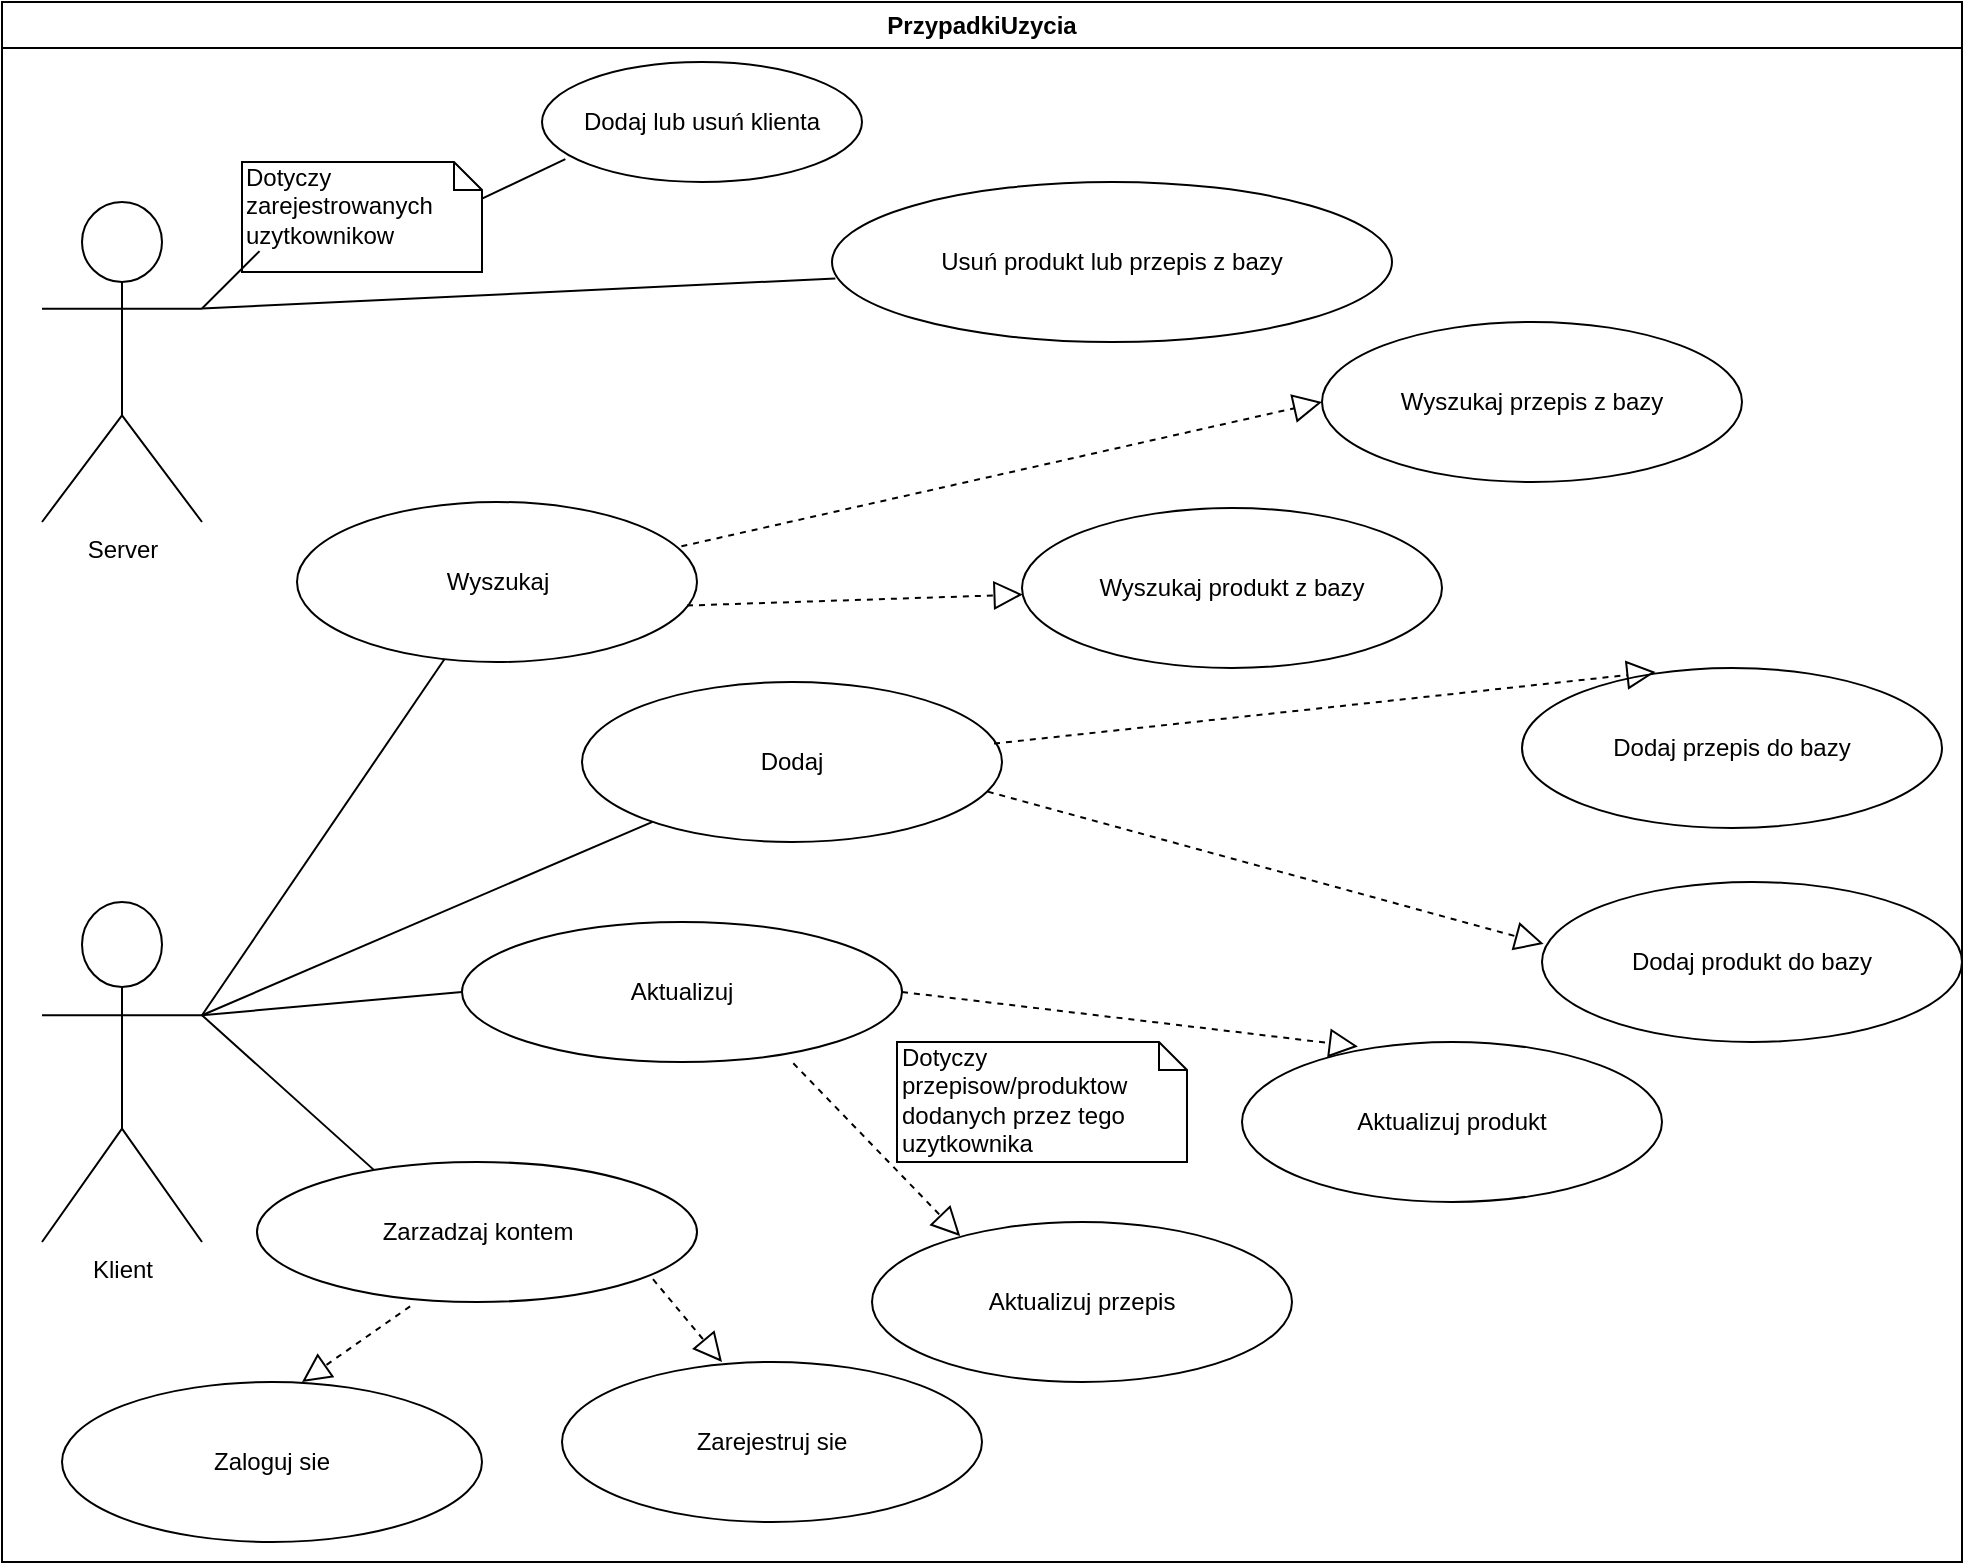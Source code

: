 <mxfile version="13.7.3" type="github">
  <diagram name="Page-1" id="e7e014a7-5840-1c2e-5031-d8a46d1fe8dd">
    <mxGraphModel dx="1038" dy="548" grid="1" gridSize="10" guides="1" tooltips="1" connect="1" arrows="1" fold="1" page="1" pageScale="1" pageWidth="1169" pageHeight="826" background="#ffffff" math="0" shadow="0">
      <root>
        <mxCell id="0" />
        <mxCell id="1" parent="0" />
        <mxCell id="2" value="PrzypadkiUzycia" style="swimlane;whiteSpace=wrap" parent="1" vertex="1">
          <mxGeometry x="30" y="30" width="980" height="780" as="geometry" />
        </mxCell>
        <mxCell id="5WoeiX4r0hxo1bg6bNLd-41" value="Server&lt;br&gt;" style="shape=umlActor;verticalLabelPosition=bottom;verticalAlign=top;html=1;outlineConnect=0;" vertex="1" parent="2">
          <mxGeometry x="20" y="100" width="80" height="160" as="geometry" />
        </mxCell>
        <mxCell id="5WoeiX4r0hxo1bg6bNLd-42" value="Klient&lt;br&gt;" style="shape=umlActor;verticalLabelPosition=bottom;verticalAlign=top;html=1;outlineConnect=0;" vertex="1" parent="2">
          <mxGeometry x="20" y="450" width="80" height="170" as="geometry" />
        </mxCell>
        <mxCell id="5WoeiX4r0hxo1bg6bNLd-44" value="Dodaj lub usuń klienta" style="ellipse;whiteSpace=wrap;html=1;" vertex="1" parent="2">
          <mxGeometry x="270" y="30" width="160" height="60" as="geometry" />
        </mxCell>
        <mxCell id="5WoeiX4r0hxo1bg6bNLd-45" value="" style="endArrow=none;html=1;entryX=0.073;entryY=0.81;entryDx=0;entryDy=0;entryPerimeter=0;exitX=1;exitY=0.333;exitDx=0;exitDy=0;exitPerimeter=0;" edge="1" parent="2" source="5WoeiX4r0hxo1bg6bNLd-46" target="5WoeiX4r0hxo1bg6bNLd-44">
          <mxGeometry width="50" height="50" relative="1" as="geometry">
            <mxPoint x="120" y="150" as="sourcePoint" />
            <mxPoint x="170" y="100" as="targetPoint" />
          </mxGeometry>
        </mxCell>
        <mxCell id="5WoeiX4r0hxo1bg6bNLd-46" value="Dotyczy zarejestrowanych uzytkownikow&lt;br&gt;" style="shape=note;whiteSpace=wrap;html=1;size=14;verticalAlign=top;align=left;spacingTop=-6;" vertex="1" parent="2">
          <mxGeometry x="120" y="80" width="120" height="55" as="geometry" />
        </mxCell>
        <mxCell id="5WoeiX4r0hxo1bg6bNLd-47" value="" style="endArrow=none;html=1;entryX=0.073;entryY=0.81;entryDx=0;entryDy=0;entryPerimeter=0;exitX=1;exitY=0.333;exitDx=0;exitDy=0;exitPerimeter=0;" edge="1" parent="2" source="5WoeiX4r0hxo1bg6bNLd-41" target="5WoeiX4r0hxo1bg6bNLd-46">
          <mxGeometry width="50" height="50" relative="1" as="geometry">
            <mxPoint x="180" y="213.333" as="sourcePoint" />
            <mxPoint x="291.68" y="148.6" as="targetPoint" />
          </mxGeometry>
        </mxCell>
        <mxCell id="5WoeiX4r0hxo1bg6bNLd-48" value="Usuń produkt lub przepis z bazy" style="ellipse;whiteSpace=wrap;html=1;" vertex="1" parent="2">
          <mxGeometry x="415" y="90" width="280" height="80" as="geometry" />
        </mxCell>
        <mxCell id="5WoeiX4r0hxo1bg6bNLd-49" value="" style="endArrow=none;html=1;exitX=1;exitY=0.333;exitDx=0;exitDy=0;exitPerimeter=0;entryX=0.006;entryY=0.603;entryDx=0;entryDy=0;entryPerimeter=0;" edge="1" parent="2" source="5WoeiX4r0hxo1bg6bNLd-41" target="5WoeiX4r0hxo1bg6bNLd-48">
          <mxGeometry width="50" height="50" relative="1" as="geometry">
            <mxPoint x="420" y="150" as="sourcePoint" />
            <mxPoint x="470" y="100" as="targetPoint" />
          </mxGeometry>
        </mxCell>
        <mxCell id="5WoeiX4r0hxo1bg6bNLd-51" value="Wyszukaj" style="ellipse;whiteSpace=wrap;html=1;align=center;newEdgeStyle={&quot;edgeStyle&quot;:&quot;entityRelationEdgeStyle&quot;,&quot;startArrow&quot;:&quot;none&quot;,&quot;endArrow&quot;:&quot;none&quot;,&quot;segment&quot;:10,&quot;curved&quot;:1};treeFolding=1;treeMoving=1;" vertex="1" parent="2">
          <mxGeometry x="147.5" y="250" width="200" height="80" as="geometry" />
        </mxCell>
        <mxCell id="5WoeiX4r0hxo1bg6bNLd-50" value="" style="endArrow=none;html=1;exitX=1;exitY=0.333;exitDx=0;exitDy=0;exitPerimeter=0;" edge="1" parent="2" source="5WoeiX4r0hxo1bg6bNLd-42" target="5WoeiX4r0hxo1bg6bNLd-51">
          <mxGeometry width="50" height="50" relative="1" as="geometry">
            <mxPoint x="420" y="550" as="sourcePoint" />
            <mxPoint x="260" y="350" as="targetPoint" />
          </mxGeometry>
        </mxCell>
        <mxCell id="5WoeiX4r0hxo1bg6bNLd-53" value="Wyszukaj przepis z bazy" style="ellipse;whiteSpace=wrap;html=1;align=center;newEdgeStyle={&quot;edgeStyle&quot;:&quot;entityRelationEdgeStyle&quot;,&quot;startArrow&quot;:&quot;none&quot;,&quot;endArrow&quot;:&quot;none&quot;,&quot;segment&quot;:10,&quot;curved&quot;:1};treeFolding=1;treeMoving=1;" vertex="1" parent="2">
          <mxGeometry x="660" y="160" width="210" height="80" as="geometry" />
        </mxCell>
        <mxCell id="5WoeiX4r0hxo1bg6bNLd-55" value="Dodaj" style="ellipse;whiteSpace=wrap;html=1;align=center;newEdgeStyle={&quot;edgeStyle&quot;:&quot;entityRelationEdgeStyle&quot;,&quot;startArrow&quot;:&quot;none&quot;,&quot;endArrow&quot;:&quot;none&quot;,&quot;segment&quot;:10,&quot;curved&quot;:1};treeFolding=1;treeMoving=1;" vertex="1" parent="2">
          <mxGeometry x="290" y="340" width="210" height="80" as="geometry" />
        </mxCell>
        <mxCell id="5WoeiX4r0hxo1bg6bNLd-56" value="Dodaj przepis&amp;nbsp;do bazy" style="ellipse;whiteSpace=wrap;html=1;align=center;newEdgeStyle={&quot;edgeStyle&quot;:&quot;entityRelationEdgeStyle&quot;,&quot;startArrow&quot;:&quot;none&quot;,&quot;endArrow&quot;:&quot;none&quot;,&quot;segment&quot;:10,&quot;curved&quot;:1};treeFolding=1;treeMoving=1;" vertex="1" parent="2">
          <mxGeometry x="760" y="333" width="210" height="80" as="geometry" />
        </mxCell>
        <mxCell id="5WoeiX4r0hxo1bg6bNLd-57" value="" style="endArrow=none;html=1;exitX=1;exitY=0.333;exitDx=0;exitDy=0;exitPerimeter=0;" edge="1" parent="2" source="5WoeiX4r0hxo1bg6bNLd-42" target="5WoeiX4r0hxo1bg6bNLd-55">
          <mxGeometry width="50" height="50" relative="1" as="geometry">
            <mxPoint x="420" y="590" as="sourcePoint" />
            <mxPoint x="470" y="540" as="targetPoint" />
          </mxGeometry>
        </mxCell>
        <mxCell id="5WoeiX4r0hxo1bg6bNLd-59" value="Aktualizuj przepis" style="ellipse;whiteSpace=wrap;html=1;align=center;newEdgeStyle={&quot;edgeStyle&quot;:&quot;entityRelationEdgeStyle&quot;,&quot;startArrow&quot;:&quot;none&quot;,&quot;endArrow&quot;:&quot;none&quot;,&quot;segment&quot;:10,&quot;curved&quot;:1};treeFolding=1;treeMoving=1;" vertex="1" parent="2">
          <mxGeometry x="435" y="610" width="210" height="80" as="geometry" />
        </mxCell>
        <mxCell id="5WoeiX4r0hxo1bg6bNLd-60" value="Aktualizuj produkt" style="ellipse;whiteSpace=wrap;html=1;align=center;newEdgeStyle={&quot;edgeStyle&quot;:&quot;entityRelationEdgeStyle&quot;,&quot;startArrow&quot;:&quot;none&quot;,&quot;endArrow&quot;:&quot;none&quot;,&quot;segment&quot;:10,&quot;curved&quot;:1};treeFolding=1;treeMoving=1;" vertex="1" parent="2">
          <mxGeometry x="620" y="520" width="210" height="80" as="geometry" />
        </mxCell>
        <mxCell id="5WoeiX4r0hxo1bg6bNLd-63" value="" style="endArrow=none;html=1;entryX=1;entryY=0.333;entryDx=0;entryDy=0;entryPerimeter=0;exitX=0;exitY=0.5;exitDx=0;exitDy=0;" edge="1" parent="2" source="5WoeiX4r0hxo1bg6bNLd-103" target="5WoeiX4r0hxo1bg6bNLd-42">
          <mxGeometry width="50" height="50" relative="1" as="geometry">
            <mxPoint x="90" y="550" as="sourcePoint" />
            <mxPoint x="140" y="500" as="targetPoint" />
          </mxGeometry>
        </mxCell>
        <mxCell id="5WoeiX4r0hxo1bg6bNLd-66" value="Dotyczy przepisow/produktow dodanych przez tego uzytkownika&lt;br&gt;" style="shape=note;whiteSpace=wrap;html=1;size=14;verticalAlign=top;align=left;spacingTop=-6;" vertex="1" parent="2">
          <mxGeometry x="447.5" y="520" width="145" height="60" as="geometry" />
        </mxCell>
        <mxCell id="5WoeiX4r0hxo1bg6bNLd-73" value="" style="endArrow=block;dashed=1;endFill=0;endSize=12;html=1;entryX=0;entryY=0.5;entryDx=0;entryDy=0;exitX=0.961;exitY=0.277;exitDx=0;exitDy=0;exitPerimeter=0;" edge="1" parent="2" source="5WoeiX4r0hxo1bg6bNLd-51" target="5WoeiX4r0hxo1bg6bNLd-53">
          <mxGeometry width="160" relative="1" as="geometry">
            <mxPoint x="420" y="320" as="sourcePoint" />
            <mxPoint x="580" y="320" as="targetPoint" />
          </mxGeometry>
        </mxCell>
        <mxCell id="5WoeiX4r0hxo1bg6bNLd-74" value="Wyszukaj produkt z bazy" style="ellipse;whiteSpace=wrap;html=1;align=center;newEdgeStyle={&quot;edgeStyle&quot;:&quot;entityRelationEdgeStyle&quot;,&quot;startArrow&quot;:&quot;none&quot;,&quot;endArrow&quot;:&quot;none&quot;,&quot;segment&quot;:10,&quot;curved&quot;:1};treeFolding=1;treeMoving=1;" vertex="1" parent="2">
          <mxGeometry x="510" y="253" width="210" height="80" as="geometry" />
        </mxCell>
        <mxCell id="5WoeiX4r0hxo1bg6bNLd-75" value="" style="endArrow=block;dashed=1;endFill=0;endSize=12;html=1;exitX=0.975;exitY=0.647;exitDx=0;exitDy=0;exitPerimeter=0;" edge="1" parent="2" source="5WoeiX4r0hxo1bg6bNLd-51" target="5WoeiX4r0hxo1bg6bNLd-74">
          <mxGeometry width="160" relative="1" as="geometry">
            <mxPoint x="430" y="330" as="sourcePoint" />
            <mxPoint x="590" y="330" as="targetPoint" />
          </mxGeometry>
        </mxCell>
        <mxCell id="5WoeiX4r0hxo1bg6bNLd-76" value="" style="endArrow=block;dashed=1;endFill=0;endSize=12;html=1;entryX=0.318;entryY=0.025;entryDx=0;entryDy=0;entryPerimeter=0;exitX=0.981;exitY=0.385;exitDx=0;exitDy=0;exitPerimeter=0;" edge="1" parent="2" source="5WoeiX4r0hxo1bg6bNLd-55" target="5WoeiX4r0hxo1bg6bNLd-56">
          <mxGeometry width="160" relative="1" as="geometry">
            <mxPoint x="440" y="432" as="sourcePoint" />
            <mxPoint x="644.007" y="400.04" as="targetPoint" />
          </mxGeometry>
        </mxCell>
        <mxCell id="5WoeiX4r0hxo1bg6bNLd-101" value="Dodaj produkt do bazy" style="ellipse;whiteSpace=wrap;html=1;align=center;newEdgeStyle={&quot;edgeStyle&quot;:&quot;entityRelationEdgeStyle&quot;,&quot;startArrow&quot;:&quot;none&quot;,&quot;endArrow&quot;:&quot;none&quot;,&quot;segment&quot;:10,&quot;curved&quot;:1};treeFolding=1;treeMoving=1;" vertex="1" parent="2">
          <mxGeometry x="770" y="440" width="210" height="80" as="geometry" />
        </mxCell>
        <mxCell id="5WoeiX4r0hxo1bg6bNLd-102" value="" style="endArrow=block;dashed=1;endFill=0;endSize=12;html=1;entryX=0.004;entryY=0.387;entryDx=0;entryDy=0;entryPerimeter=0;exitX=0.966;exitY=0.685;exitDx=0;exitDy=0;exitPerimeter=0;" edge="1" parent="2" source="5WoeiX4r0hxo1bg6bNLd-55" target="5WoeiX4r0hxo1bg6bNLd-101">
          <mxGeometry width="160" relative="1" as="geometry">
            <mxPoint x="456.01" y="447.8" as="sourcePoint" />
            <mxPoint x="706.78" y="432" as="targetPoint" />
          </mxGeometry>
        </mxCell>
        <mxCell id="5WoeiX4r0hxo1bg6bNLd-103" value="Aktualizuj" style="ellipse;whiteSpace=wrap;html=1;" vertex="1" parent="2">
          <mxGeometry x="230" y="460" width="220" height="70" as="geometry" />
        </mxCell>
        <mxCell id="5WoeiX4r0hxo1bg6bNLd-104" value="" style="endArrow=block;dashed=1;endFill=0;endSize=12;html=1;entryX=0.276;entryY=0.028;entryDx=0;entryDy=0;entryPerimeter=0;exitX=1;exitY=0.5;exitDx=0;exitDy=0;" edge="1" parent="2" source="5WoeiX4r0hxo1bg6bNLd-103" target="5WoeiX4r0hxo1bg6bNLd-60">
          <mxGeometry width="160" relative="1" as="geometry">
            <mxPoint x="432.86" y="414.8" as="sourcePoint" />
            <mxPoint x="660.84" y="500.96" as="targetPoint" />
          </mxGeometry>
        </mxCell>
        <mxCell id="5WoeiX4r0hxo1bg6bNLd-105" value="" style="endArrow=block;dashed=1;endFill=0;endSize=12;html=1;entryX=0.21;entryY=0.088;entryDx=0;entryDy=0;entryPerimeter=0;exitX=0.753;exitY=1.009;exitDx=0;exitDy=0;exitPerimeter=0;" edge="1" parent="2" source="5WoeiX4r0hxo1bg6bNLd-103" target="5WoeiX4r0hxo1bg6bNLd-59">
          <mxGeometry width="160" relative="1" as="geometry">
            <mxPoint x="442.86" y="424.8" as="sourcePoint" />
            <mxPoint x="670.84" y="510.96" as="targetPoint" />
          </mxGeometry>
        </mxCell>
        <mxCell id="5WoeiX4r0hxo1bg6bNLd-106" value="" style="endArrow=none;html=1;entryX=1;entryY=0.333;entryDx=0;entryDy=0;entryPerimeter=0;exitX=0.275;exitY=0.083;exitDx=0;exitDy=0;exitPerimeter=0;" edge="1" parent="2" source="5WoeiX4r0hxo1bg6bNLd-107" target="5WoeiX4r0hxo1bg6bNLd-42">
          <mxGeometry width="50" height="50" relative="1" as="geometry">
            <mxPoint x="190" y="590" as="sourcePoint" />
            <mxPoint x="100" y="510" as="targetPoint" />
          </mxGeometry>
        </mxCell>
        <mxCell id="5WoeiX4r0hxo1bg6bNLd-107" value="Zarzadzaj kontem" style="ellipse;whiteSpace=wrap;html=1;" vertex="1" parent="2">
          <mxGeometry x="127.5" y="580" width="220" height="70" as="geometry" />
        </mxCell>
        <mxCell id="5WoeiX4r0hxo1bg6bNLd-108" value="" style="endArrow=block;dashed=1;endFill=0;endSize=12;html=1;exitX=0.9;exitY=0.837;exitDx=0;exitDy=0;exitPerimeter=0;" edge="1" parent="2" source="5WoeiX4r0hxo1bg6bNLd-107">
          <mxGeometry width="160" relative="1" as="geometry">
            <mxPoint x="320.0" y="630.0" as="sourcePoint" />
            <mxPoint x="360" y="680" as="targetPoint" />
          </mxGeometry>
        </mxCell>
        <mxCell id="5WoeiX4r0hxo1bg6bNLd-110" value="Zarejestruj sie" style="ellipse;whiteSpace=wrap;html=1;align=center;newEdgeStyle={&quot;edgeStyle&quot;:&quot;entityRelationEdgeStyle&quot;,&quot;startArrow&quot;:&quot;none&quot;,&quot;endArrow&quot;:&quot;none&quot;,&quot;segment&quot;:10,&quot;curved&quot;:1};treeFolding=1;treeMoving=1;" vertex="1" parent="2">
          <mxGeometry x="280" y="680" width="210" height="80" as="geometry" />
        </mxCell>
        <mxCell id="5WoeiX4r0hxo1bg6bNLd-111" value="Zaloguj sie" style="ellipse;whiteSpace=wrap;html=1;align=center;newEdgeStyle={&quot;edgeStyle&quot;:&quot;entityRelationEdgeStyle&quot;,&quot;startArrow&quot;:&quot;none&quot;,&quot;endArrow&quot;:&quot;none&quot;,&quot;segment&quot;:10,&quot;curved&quot;:1};treeFolding=1;treeMoving=1;" vertex="1" parent="2">
          <mxGeometry x="30" y="690" width="210" height="80" as="geometry" />
        </mxCell>
        <mxCell id="5WoeiX4r0hxo1bg6bNLd-109" value="" style="endArrow=block;dashed=1;endFill=0;endSize=12;html=1;exitX=0.348;exitY=1.031;exitDx=0;exitDy=0;exitPerimeter=0;" edge="1" parent="1" source="5WoeiX4r0hxo1bg6bNLd-107">
          <mxGeometry width="160" relative="1" as="geometry">
            <mxPoint x="365.5" y="678.59" as="sourcePoint" />
            <mxPoint x="180" y="720" as="targetPoint" />
          </mxGeometry>
        </mxCell>
      </root>
    </mxGraphModel>
  </diagram>
</mxfile>
